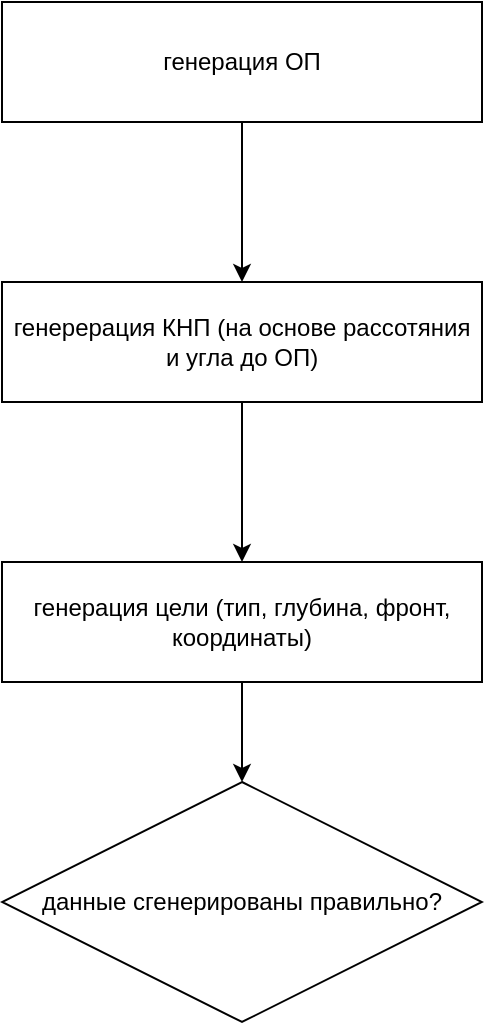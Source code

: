 <mxfile version="16.5.1" type="device"><diagram id="wPXvC4xiDp-BO0hgIrfL" name="Страница 1"><mxGraphModel dx="1038" dy="649" grid="1" gridSize="10" guides="1" tooltips="1" connect="1" arrows="1" fold="1" page="1" pageScale="1" pageWidth="827" pageHeight="1169" math="0" shadow="0"><root><mxCell id="0"/><mxCell id="1" parent="0"/><mxCell id="rP4pynOGjOHxaUtZxwM3-4" value="" style="edgeStyle=orthogonalEdgeStyle;rounded=0;orthogonalLoop=1;jettySize=auto;html=1;" edge="1" parent="1" source="rP4pynOGjOHxaUtZxwM3-1" target="rP4pynOGjOHxaUtZxwM3-3"><mxGeometry relative="1" as="geometry"/></mxCell><mxCell id="rP4pynOGjOHxaUtZxwM3-1" value="генерация ОП" style="rounded=0;whiteSpace=wrap;html=1;" vertex="1" parent="1"><mxGeometry x="240" y="100" width="240" height="60" as="geometry"/></mxCell><mxCell id="rP4pynOGjOHxaUtZxwM3-6" value="" style="edgeStyle=orthogonalEdgeStyle;rounded=0;orthogonalLoop=1;jettySize=auto;html=1;" edge="1" parent="1" source="rP4pynOGjOHxaUtZxwM3-3" target="rP4pynOGjOHxaUtZxwM3-5"><mxGeometry relative="1" as="geometry"/></mxCell><mxCell id="rP4pynOGjOHxaUtZxwM3-3" value="генерерация КНП (на основе рассотяния и угла до ОП)" style="rounded=0;whiteSpace=wrap;html=1;" vertex="1" parent="1"><mxGeometry x="240" y="240" width="240" height="60" as="geometry"/></mxCell><mxCell id="rP4pynOGjOHxaUtZxwM3-8" style="edgeStyle=orthogonalEdgeStyle;rounded=0;orthogonalLoop=1;jettySize=auto;html=1;entryX=0.5;entryY=0;entryDx=0;entryDy=0;" edge="1" parent="1" source="rP4pynOGjOHxaUtZxwM3-5" target="rP4pynOGjOHxaUtZxwM3-7"><mxGeometry relative="1" as="geometry"/></mxCell><mxCell id="rP4pynOGjOHxaUtZxwM3-5" value="генерация цели (тип, глубина, фронт, координаты)" style="whiteSpace=wrap;html=1;rounded=0;" vertex="1" parent="1"><mxGeometry x="240" y="380" width="240" height="60" as="geometry"/></mxCell><mxCell id="rP4pynOGjOHxaUtZxwM3-7" value="данные сгенерированы правильно?" style="rhombus;whiteSpace=wrap;html=1;" vertex="1" parent="1"><mxGeometry x="240" y="490" width="240" height="120" as="geometry"/></mxCell></root></mxGraphModel></diagram></mxfile>